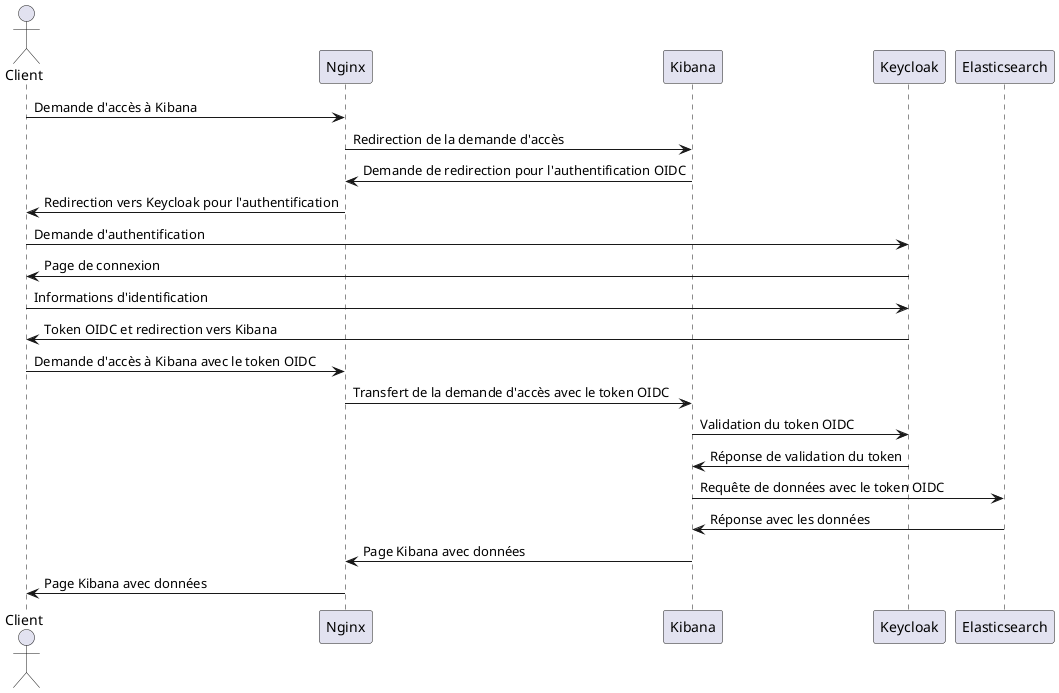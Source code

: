 @startuml
actor Client
participant Nginx
participant Kibana
participant Keycloak
participant Elasticsearch

Client -> Nginx : Demande d'accès à Kibana
Nginx -> Kibana : Redirection de la demande d'accès
Kibana -> Nginx : Demande de redirection pour l'authentification OIDC
Nginx -> Client : Redirection vers Keycloak pour l'authentification
Client -> Keycloak : Demande d'authentification
Keycloak -> Client : Page de connexion
Client -> Keycloak : Informations d'identification
Keycloak -> Client : Token OIDC et redirection vers Kibana
Client -> Nginx : Demande d'accès à Kibana avec le token OIDC
Nginx -> Kibana : Transfert de la demande d'accès avec le token OIDC
Kibana -> Keycloak : Validation du token OIDC
Keycloak -> Kibana : Réponse de validation du token
Kibana -> Elasticsearch : Requête de données avec le token OIDC
Elasticsearch -> Kibana : Réponse avec les données
Kibana -> Nginx : Page Kibana avec données
Nginx -> Client : Page Kibana avec données
@enduml
